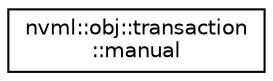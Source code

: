 digraph "Graphical Class Hierarchy"
{
  edge [fontname="Helvetica",fontsize="10",labelfontname="Helvetica",labelfontsize="10"];
  node [fontname="Helvetica",fontsize="10",shape=record];
  rankdir="LR";
  Node1 [label="nvml::obj::transaction\l::manual",height=0.2,width=0.4,color="black", fillcolor="white", style="filled",URL="$classnvml_1_1obj_1_1transaction_1_1manual.html",tooltip="C++ manual scope transaction class. "];
}
